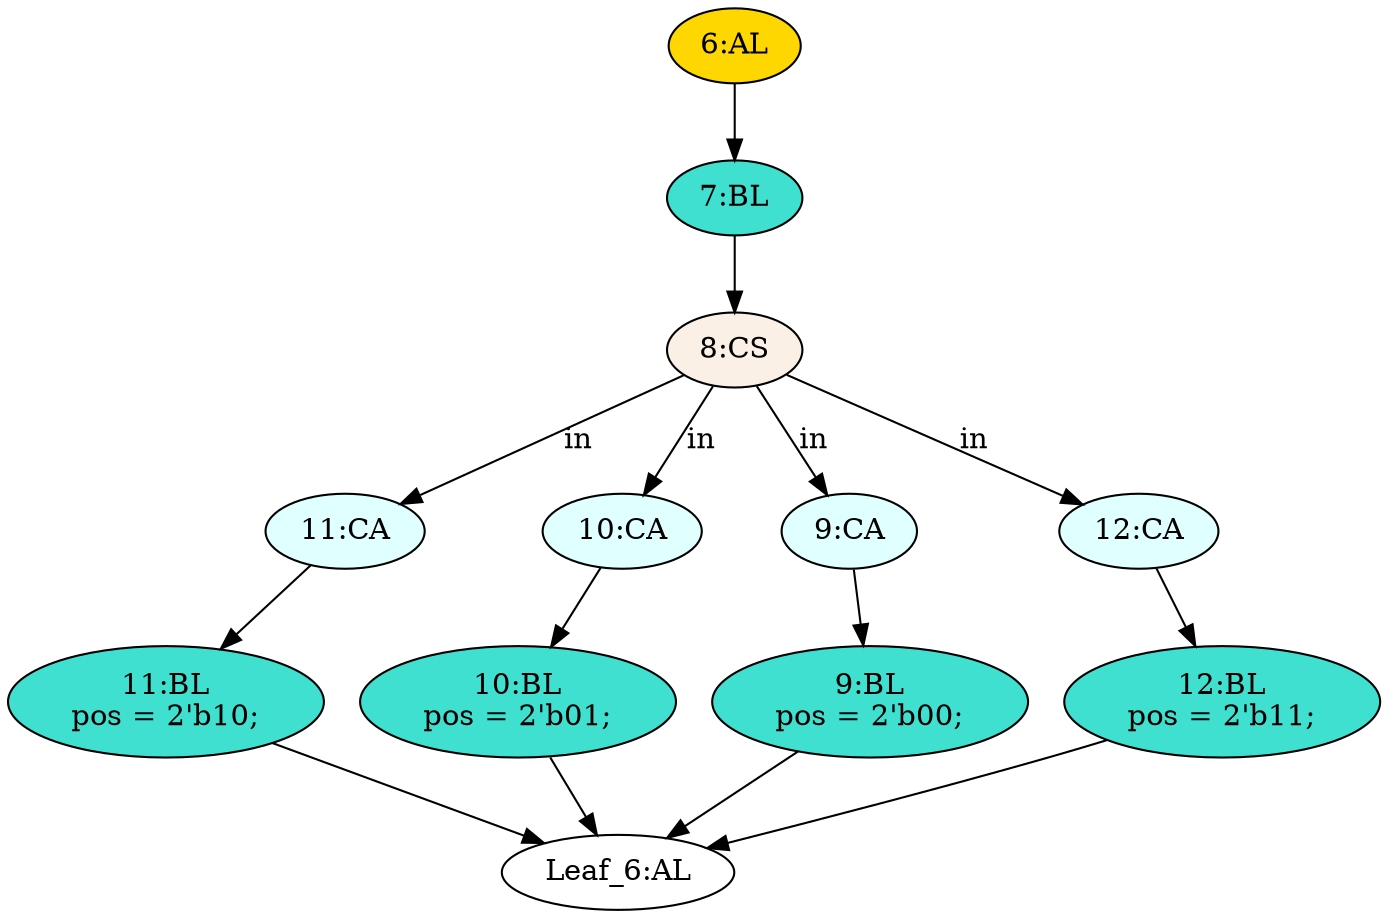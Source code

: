 strict digraph "" {
	node [label="\N"];
	"11:CA"	[ast="<pyverilog.vparser.ast.Case object at 0x7fc53eecea10>",
		fillcolor=lightcyan,
		label="11:CA",
		statements="[]",
		style=filled,
		typ=Case];
	"11:BL"	[ast="<pyverilog.vparser.ast.Block object at 0x7fc53eeceb50>",
		fillcolor=turquoise,
		label="11:BL
pos = 2'b10;",
		statements="[<pyverilog.vparser.ast.BlockingSubstitution object at 0x7fc53eeceb90>]",
		style=filled,
		typ=Block];
	"11:CA" -> "11:BL"	[cond="[]",
		lineno=None];
	"8:CS"	[ast="<pyverilog.vparser.ast.CaseStatement object at 0x7fc53eeced10>",
		fillcolor=linen,
		label="8:CS",
		statements="[]",
		style=filled,
		typ=CaseStatement];
	"8:CS" -> "11:CA"	[cond="['in']",
		label=in,
		lineno=8];
	"10:CA"	[ast="<pyverilog.vparser.ast.Case object at 0x7fc53eee8090>",
		fillcolor=lightcyan,
		label="10:CA",
		statements="[]",
		style=filled,
		typ=Case];
	"8:CS" -> "10:CA"	[cond="['in']",
		label=in,
		lineno=8];
	"9:CA"	[ast="<pyverilog.vparser.ast.Case object at 0x7fc53eecedd0>",
		fillcolor=lightcyan,
		label="9:CA",
		statements="[]",
		style=filled,
		typ=Case];
	"8:CS" -> "9:CA"	[cond="['in']",
		label=in,
		lineno=8];
	"12:CA"	[ast="<pyverilog.vparser.ast.Case object at 0x7fc53eee8310>",
		fillcolor=lightcyan,
		label="12:CA",
		statements="[]",
		style=filled,
		typ=Case];
	"8:CS" -> "12:CA"	[cond="['in']",
		label=in,
		lineno=8];
	"10:BL"	[ast="<pyverilog.vparser.ast.Block object at 0x7fc53eee8110>",
		fillcolor=turquoise,
		label="10:BL
pos = 2'b01;",
		statements="[<pyverilog.vparser.ast.BlockingSubstitution object at 0x7fc53eee8150>]",
		style=filled,
		typ=Block];
	"10:CA" -> "10:BL"	[cond="[]",
		lineno=None];
	"Leaf_6:AL"	[def_var="['pos']",
		label="Leaf_6:AL"];
	"11:BL" -> "Leaf_6:AL"	[cond="[]",
		lineno=None];
	"12:BL"	[ast="<pyverilog.vparser.ast.Block object at 0x7fc53eece1d0>",
		fillcolor=turquoise,
		label="12:BL
pos = 2'b11;",
		statements="[<pyverilog.vparser.ast.BlockingSubstitution object at 0x7fc53eece210>]",
		style=filled,
		typ=Block];
	"12:BL" -> "Leaf_6:AL"	[cond="[]",
		lineno=None];
	"6:AL"	[ast="<pyverilog.vparser.ast.Always object at 0x7fc53d73ab90>",
		clk_sens=False,
		fillcolor=gold,
		label="6:AL",
		sens="[]",
		statements="[]",
		style=filled,
		typ=Always,
		use_var="['in']"];
	"7:BL"	[ast="<pyverilog.vparser.ast.Block object at 0x7fc53eee8410>",
		fillcolor=turquoise,
		label="7:BL",
		statements="[]",
		style=filled,
		typ=Block];
	"6:AL" -> "7:BL"	[cond="[]",
		lineno=None];
	"9:BL"	[ast="<pyverilog.vparser.ast.Block object at 0x7fc53eecee50>",
		fillcolor=turquoise,
		label="9:BL
pos = 2'b00;",
		statements="[<pyverilog.vparser.ast.BlockingSubstitution object at 0x7fc53eecee90>]",
		style=filled,
		typ=Block];
	"9:CA" -> "9:BL"	[cond="[]",
		lineno=None];
	"10:BL" -> "Leaf_6:AL"	[cond="[]",
		lineno=None];
	"9:BL" -> "Leaf_6:AL"	[cond="[]",
		lineno=None];
	"12:CA" -> "12:BL"	[cond="[]",
		lineno=None];
	"7:BL" -> "8:CS"	[cond="[]",
		lineno=None];
}
